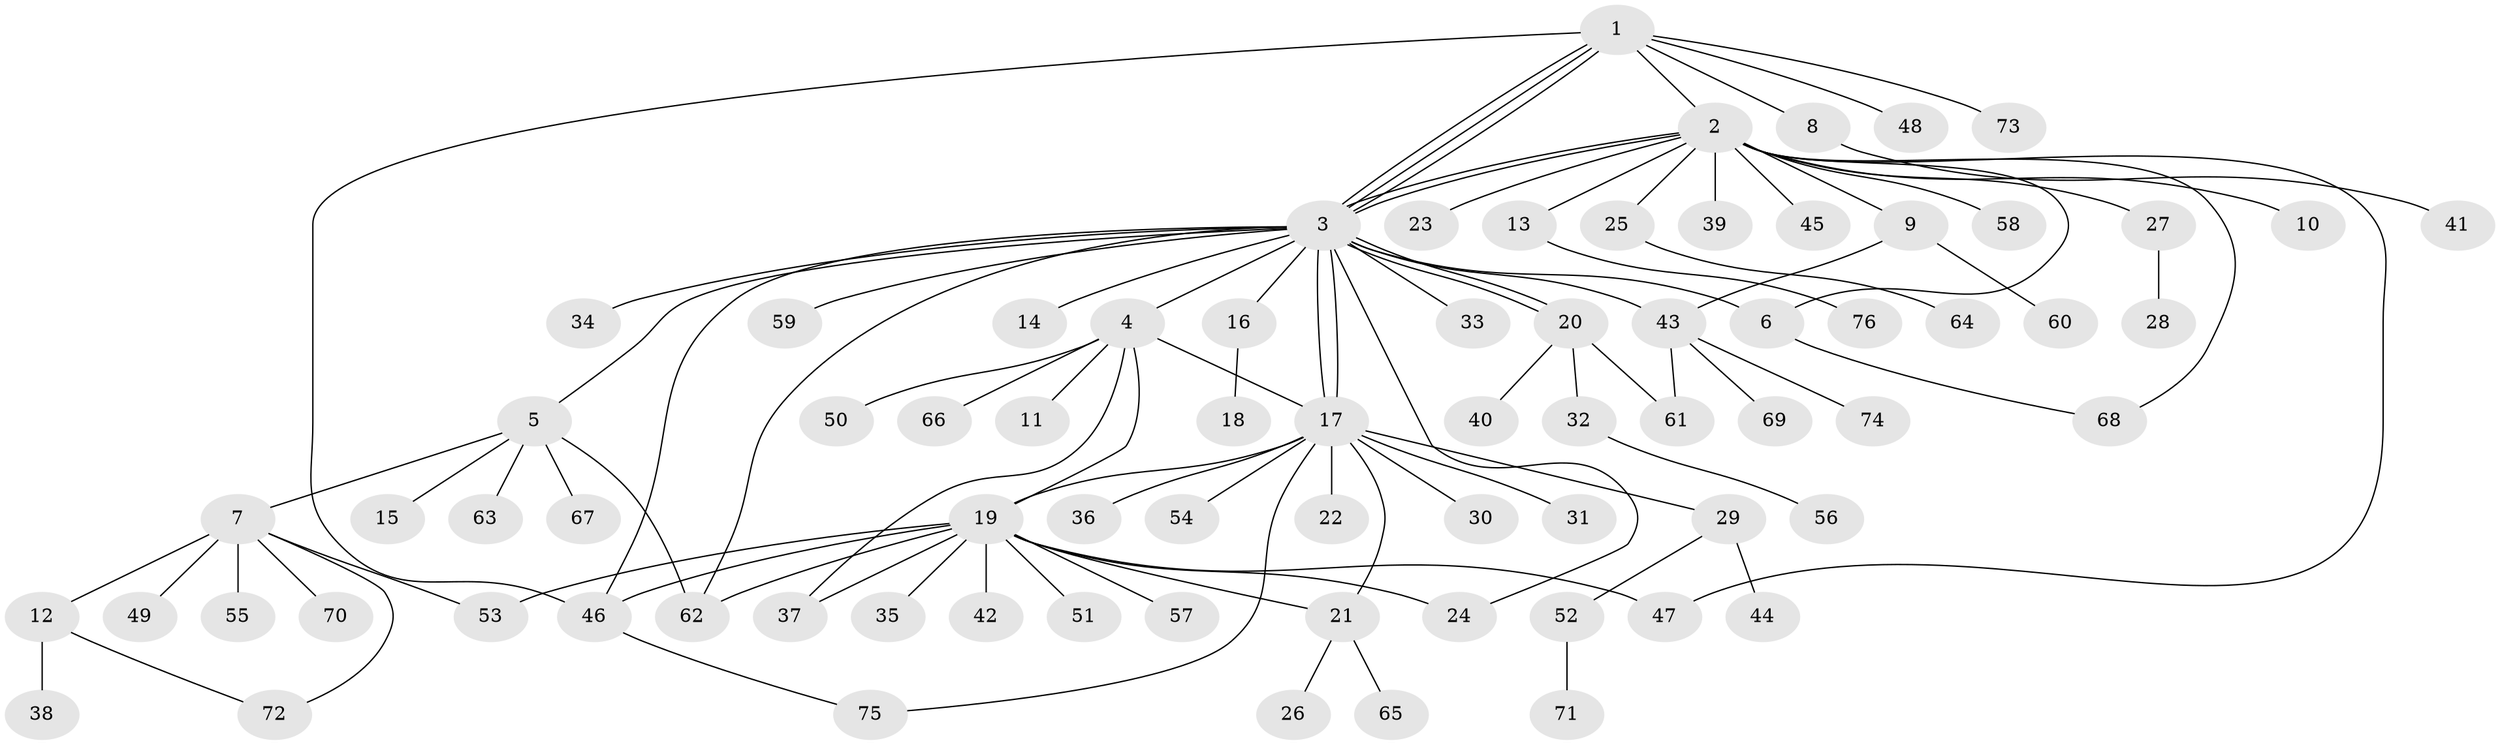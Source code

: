 // Generated by graph-tools (version 1.1) at 2025/14/03/09/25 04:14:39]
// undirected, 76 vertices, 98 edges
graph export_dot {
graph [start="1"]
  node [color=gray90,style=filled];
  1;
  2;
  3;
  4;
  5;
  6;
  7;
  8;
  9;
  10;
  11;
  12;
  13;
  14;
  15;
  16;
  17;
  18;
  19;
  20;
  21;
  22;
  23;
  24;
  25;
  26;
  27;
  28;
  29;
  30;
  31;
  32;
  33;
  34;
  35;
  36;
  37;
  38;
  39;
  40;
  41;
  42;
  43;
  44;
  45;
  46;
  47;
  48;
  49;
  50;
  51;
  52;
  53;
  54;
  55;
  56;
  57;
  58;
  59;
  60;
  61;
  62;
  63;
  64;
  65;
  66;
  67;
  68;
  69;
  70;
  71;
  72;
  73;
  74;
  75;
  76;
  1 -- 2;
  1 -- 3;
  1 -- 3;
  1 -- 3;
  1 -- 8;
  1 -- 46;
  1 -- 48;
  1 -- 73;
  2 -- 3;
  2 -- 3;
  2 -- 6;
  2 -- 9;
  2 -- 10;
  2 -- 13;
  2 -- 23;
  2 -- 25;
  2 -- 27;
  2 -- 39;
  2 -- 45;
  2 -- 47;
  2 -- 58;
  2 -- 68;
  3 -- 4;
  3 -- 5;
  3 -- 6;
  3 -- 14;
  3 -- 16;
  3 -- 17;
  3 -- 17;
  3 -- 20;
  3 -- 20;
  3 -- 24;
  3 -- 33;
  3 -- 34;
  3 -- 43;
  3 -- 46;
  3 -- 59;
  3 -- 62;
  4 -- 11;
  4 -- 17;
  4 -- 19;
  4 -- 37;
  4 -- 50;
  4 -- 66;
  5 -- 7;
  5 -- 15;
  5 -- 62;
  5 -- 63;
  5 -- 67;
  6 -- 68;
  7 -- 12;
  7 -- 49;
  7 -- 53;
  7 -- 55;
  7 -- 70;
  7 -- 72;
  8 -- 41;
  9 -- 43;
  9 -- 60;
  12 -- 38;
  12 -- 72;
  13 -- 76;
  16 -- 18;
  17 -- 19;
  17 -- 21;
  17 -- 22;
  17 -- 29;
  17 -- 30;
  17 -- 31;
  17 -- 36;
  17 -- 54;
  17 -- 75;
  19 -- 21;
  19 -- 24;
  19 -- 35;
  19 -- 37;
  19 -- 42;
  19 -- 46;
  19 -- 47;
  19 -- 51;
  19 -- 53;
  19 -- 57;
  19 -- 62;
  20 -- 32;
  20 -- 40;
  20 -- 61;
  21 -- 26;
  21 -- 65;
  25 -- 64;
  27 -- 28;
  29 -- 44;
  29 -- 52;
  32 -- 56;
  43 -- 61;
  43 -- 69;
  43 -- 74;
  46 -- 75;
  52 -- 71;
}
